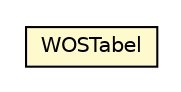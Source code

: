 #!/usr/local/bin/dot
#
# Class diagram 
# Generated by UMLGraph version R5_6-24-gf6e263 (http://www.umlgraph.org/)
#

digraph G {
	edge [fontname="Helvetica",fontsize=10,labelfontname="Helvetica",labelfontsize=10];
	node [fontname="Helvetica",fontsize=10,shape=plaintext];
	nodesep=0.25;
	ranksep=0.5;
	// nl.egem.stuf.sector.bg._0204.WOSTabel
	c239983 [label=<<table title="nl.egem.stuf.sector.bg._0204.WOSTabel" border="0" cellborder="1" cellspacing="0" cellpadding="2" port="p" bgcolor="lemonChiffon" href="./WOSTabel.html">
		<tr><td><table border="0" cellspacing="0" cellpadding="1">
<tr><td align="center" balign="center"> WOSTabel </td></tr>
		</table></td></tr>
		</table>>, URL="./WOSTabel.html", fontname="Helvetica", fontcolor="black", fontsize=10.0];
}

